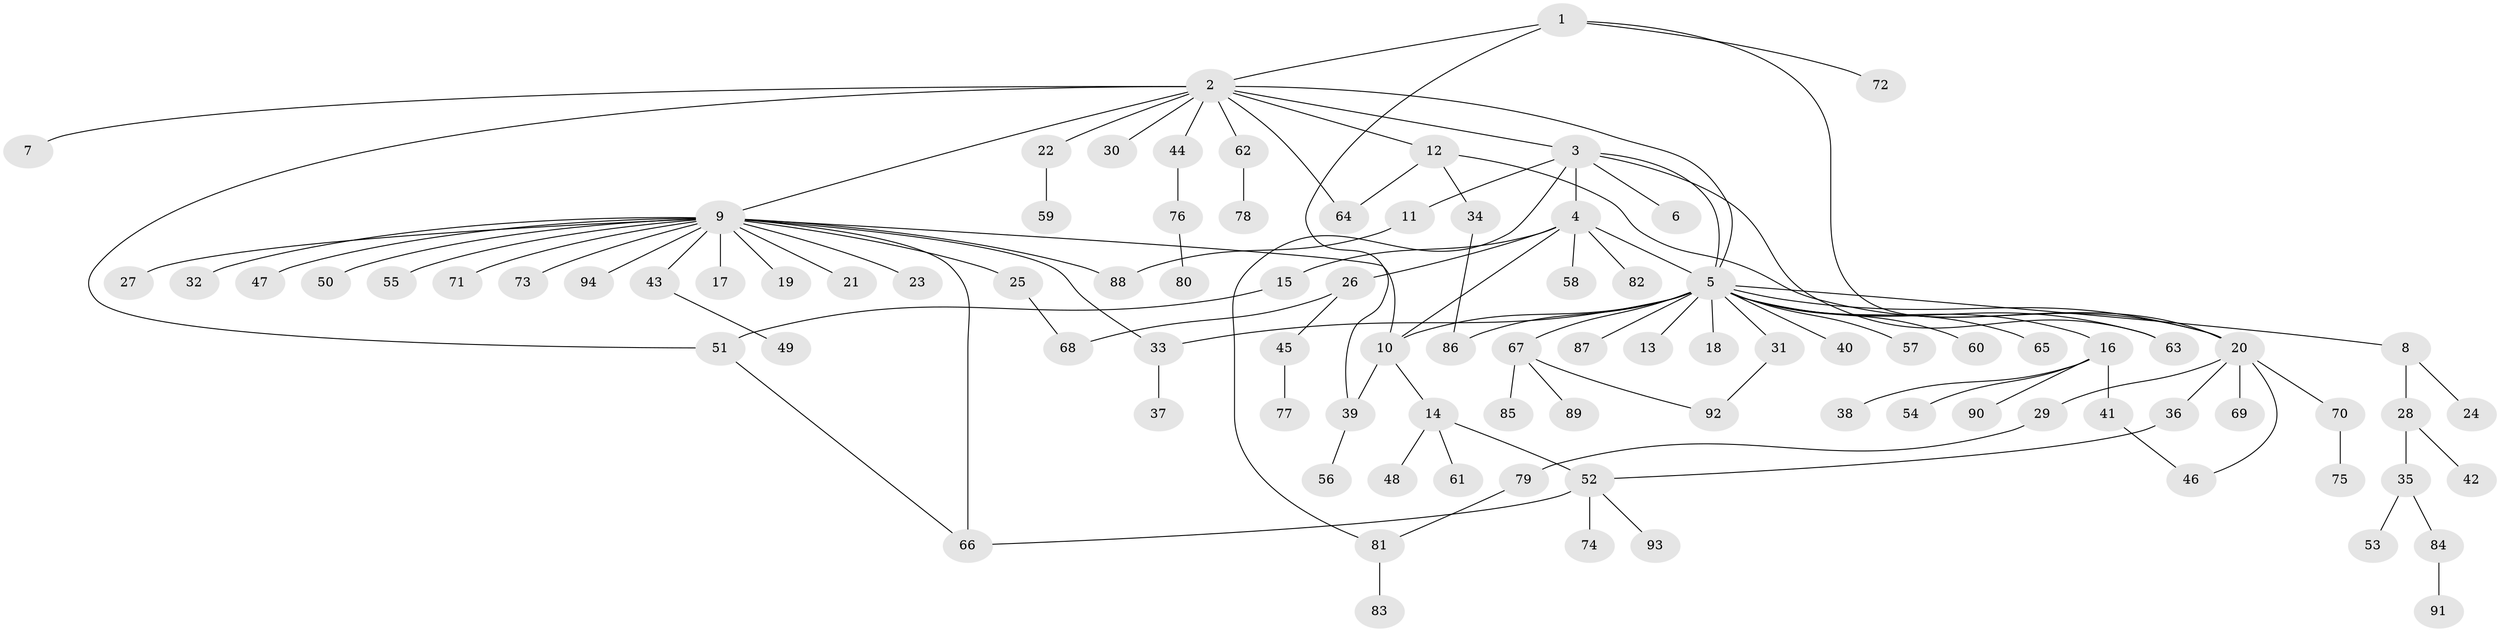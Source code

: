 // Generated by graph-tools (version 1.1) at 2025/01/03/09/25 03:01:57]
// undirected, 94 vertices, 113 edges
graph export_dot {
graph [start="1"]
  node [color=gray90,style=filled];
  1;
  2;
  3;
  4;
  5;
  6;
  7;
  8;
  9;
  10;
  11;
  12;
  13;
  14;
  15;
  16;
  17;
  18;
  19;
  20;
  21;
  22;
  23;
  24;
  25;
  26;
  27;
  28;
  29;
  30;
  31;
  32;
  33;
  34;
  35;
  36;
  37;
  38;
  39;
  40;
  41;
  42;
  43;
  44;
  45;
  46;
  47;
  48;
  49;
  50;
  51;
  52;
  53;
  54;
  55;
  56;
  57;
  58;
  59;
  60;
  61;
  62;
  63;
  64;
  65;
  66;
  67;
  68;
  69;
  70;
  71;
  72;
  73;
  74;
  75;
  76;
  77;
  78;
  79;
  80;
  81;
  82;
  83;
  84;
  85;
  86;
  87;
  88;
  89;
  90;
  91;
  92;
  93;
  94;
  1 -- 2;
  1 -- 20;
  1 -- 39;
  1 -- 72;
  2 -- 3;
  2 -- 5;
  2 -- 7;
  2 -- 9;
  2 -- 12;
  2 -- 22;
  2 -- 30;
  2 -- 44;
  2 -- 51;
  2 -- 62;
  2 -- 64;
  3 -- 4;
  3 -- 5;
  3 -- 6;
  3 -- 11;
  3 -- 63;
  3 -- 81;
  4 -- 5;
  4 -- 10;
  4 -- 15;
  4 -- 26;
  4 -- 58;
  4 -- 82;
  5 -- 8;
  5 -- 10;
  5 -- 13;
  5 -- 16;
  5 -- 18;
  5 -- 20;
  5 -- 31;
  5 -- 33;
  5 -- 40;
  5 -- 57;
  5 -- 60;
  5 -- 63;
  5 -- 65;
  5 -- 67;
  5 -- 86;
  5 -- 87;
  8 -- 24;
  8 -- 28;
  9 -- 10;
  9 -- 17;
  9 -- 19;
  9 -- 21;
  9 -- 23;
  9 -- 25;
  9 -- 27;
  9 -- 32;
  9 -- 33;
  9 -- 43;
  9 -- 47;
  9 -- 50;
  9 -- 55;
  9 -- 66;
  9 -- 71;
  9 -- 73;
  9 -- 88;
  9 -- 94;
  10 -- 14;
  10 -- 39;
  11 -- 88;
  12 -- 20;
  12 -- 34;
  12 -- 64;
  14 -- 48;
  14 -- 52;
  14 -- 61;
  15 -- 51;
  16 -- 38;
  16 -- 41;
  16 -- 54;
  16 -- 90;
  20 -- 29;
  20 -- 36;
  20 -- 46;
  20 -- 69;
  20 -- 70;
  22 -- 59;
  25 -- 68;
  26 -- 45;
  26 -- 68;
  28 -- 35;
  28 -- 42;
  29 -- 79;
  31 -- 92;
  33 -- 37;
  34 -- 86;
  35 -- 53;
  35 -- 84;
  36 -- 52;
  39 -- 56;
  41 -- 46;
  43 -- 49;
  44 -- 76;
  45 -- 77;
  51 -- 66;
  52 -- 66;
  52 -- 74;
  52 -- 93;
  62 -- 78;
  67 -- 85;
  67 -- 89;
  67 -- 92;
  70 -- 75;
  76 -- 80;
  79 -- 81;
  81 -- 83;
  84 -- 91;
}
